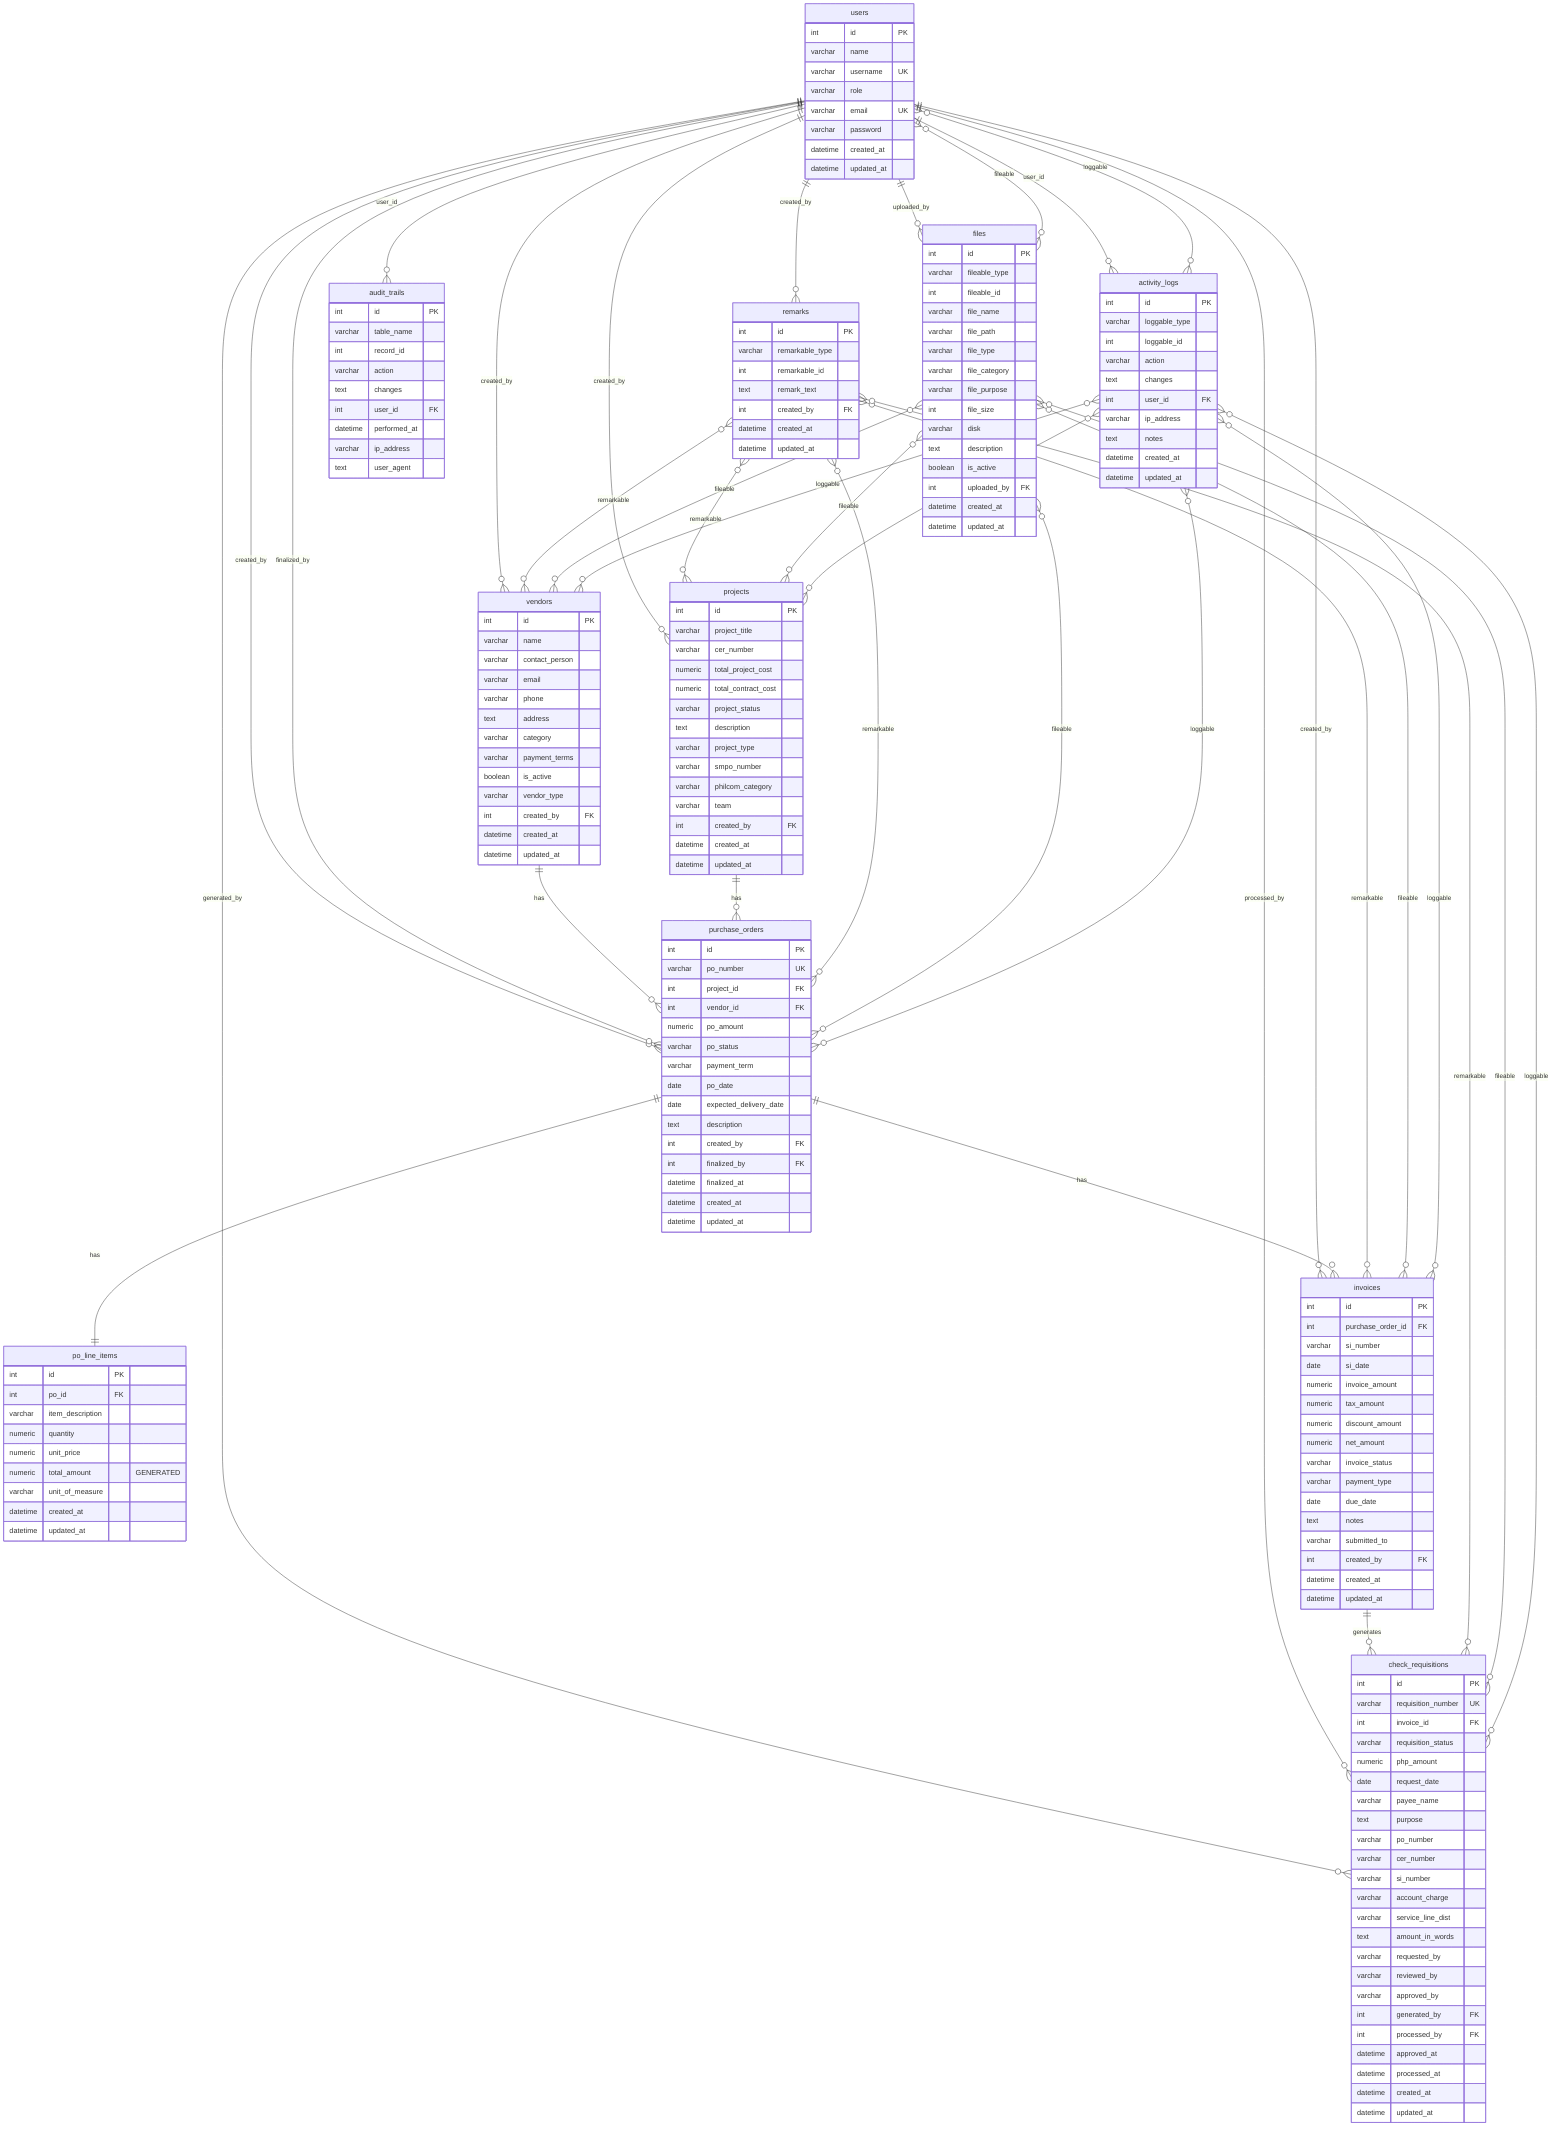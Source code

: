 erDiagram
    users {
        int id PK
        varchar name
        varchar username UK
        varchar role
        varchar email UK
        varchar password
        datetime created_at
        datetime updated_at
    }

    vendors {
        int id PK
        varchar name
        varchar contact_person
        varchar email
        varchar phone
        text address
        varchar category
        varchar payment_terms
        boolean is_active
        varchar vendor_type
        int created_by FK
        datetime created_at
        datetime updated_at
    }

    projects {
        int id PK
        varchar project_title
        varchar cer_number
        numeric total_project_cost
        numeric total_contract_cost
        varchar project_status
        text description
        varchar project_type
        varchar smpo_number
        varchar philcom_category
        varchar team
        int created_by FK
        datetime created_at
        datetime updated_at
    }

    purchase_orders {
        int id PK
        varchar po_number UK
        int project_id FK
        int vendor_id FK
        numeric po_amount
        varchar po_status
        varchar payment_term
        date po_date
        date expected_delivery_date
        text description
        int created_by FK
        int finalized_by FK
        datetime finalized_at
        datetime created_at
        datetime updated_at
    }

    po_line_items {
        int id PK
        int po_id FK
        varchar item_description
        numeric quantity
        numeric unit_price
        numeric total_amount "GENERATED"
        varchar unit_of_measure
        datetime created_at
        datetime updated_at
    }

    invoices {
        int id PK
        int purchase_order_id FK
        varchar si_number
        date si_date
        numeric invoice_amount
        numeric tax_amount
        numeric discount_amount
        numeric net_amount
        varchar invoice_status
        varchar payment_type
        date due_date
        text notes
        varchar submitted_to
        int created_by FK
        datetime created_at
        datetime updated_at
    }

    check_requisitions {
        int id PK
        varchar requisition_number UK
        int invoice_id FK
        varchar requisition_status
        numeric php_amount
        date request_date
        varchar payee_name
        text purpose
        varchar po_number
        varchar cer_number
        varchar si_number
        varchar account_charge
        varchar service_line_dist
        text amount_in_words
        varchar requested_by
        varchar reviewed_by
        varchar approved_by
        int generated_by FK
        int processed_by FK
        datetime approved_at
        datetime processed_at
        datetime created_at
        datetime updated_at
    }

    remarks {
        int id PK
        varchar remarkable_type
        int remarkable_id
        text remark_text
        int created_by FK
        datetime created_at
        datetime updated_at
    }

    files {
        int id PK
        varchar fileable_type
        int fileable_id
        varchar file_name
        varchar file_path
        varchar file_type
        varchar file_category
        varchar file_purpose
        int file_size
        varchar disk
        text description
        boolean is_active
        int uploaded_by FK
        datetime created_at
        datetime updated_at
    }

    activity_logs {
        int id PK
        varchar loggable_type
        int loggable_id
        varchar action
        text changes
        int user_id FK
        varchar ip_address
        text notes
        datetime created_at
        datetime updated_at
    }

    audit_trails {
        int id PK
        varchar table_name
        int record_id
        varchar action
        text changes
        int user_id FK
        datetime performed_at
        varchar ip_address
        text user_agent
    }

%% Core Relationships
    users ||--o{ vendors : "created_by"
    users ||--o{ projects : "created_by"
    users ||--o{ purchase_orders : "created_by"
    users ||--o{ purchase_orders : "finalized_by"
    users ||--o{ invoices : "created_by"
    users ||--o{ check_requisitions : "generated_by"
    users ||--o{ check_requisitions : "processed_by"
    users ||--o{ remarks : "created_by"
    users ||--o{ files : "uploaded_by"
    users ||--o{ activity_logs : "user_id"
    users ||--o{ audit_trails : "user_id"

    vendors ||--o{ purchase_orders : "has"
    projects ||--o{ purchase_orders : "has"
    purchase_orders ||--|| po_line_items : "has"
    purchase_orders ||--o{ invoices : "has"
    invoices ||--o{ check_requisitions : "generates"

%% Polymorphic
    remarks }o--o{ vendors : "remarkable"
    remarks }o--o{ projects : "remarkable"
    remarks }o--o{ purchase_orders : "remarkable"
    remarks }o--o{ invoices : "remarkable"
    remarks }o--o{ check_requisitions : "remarkable"

    files }o--o{ users : "fileable"
    files }o--o{ vendors : "fileable"
    files }o--o{ projects : "fileable"
    files }o--o{ purchase_orders : "fileable"
    files }o--o{ invoices : "fileable"
    files }o--o{ check_requisitions : "fileable"

    activity_logs }o--o{ users : "loggable"
    activity_logs }o--o{ vendors : "loggable"
    activity_logs }o--o{ projects : "loggable"
    activity_logs }o--o{ purchase_orders : "loggable"
    activity_logs }o--o{ invoices : "loggable"
    activity_logs }o--o{ check_requisitions : "loggable"